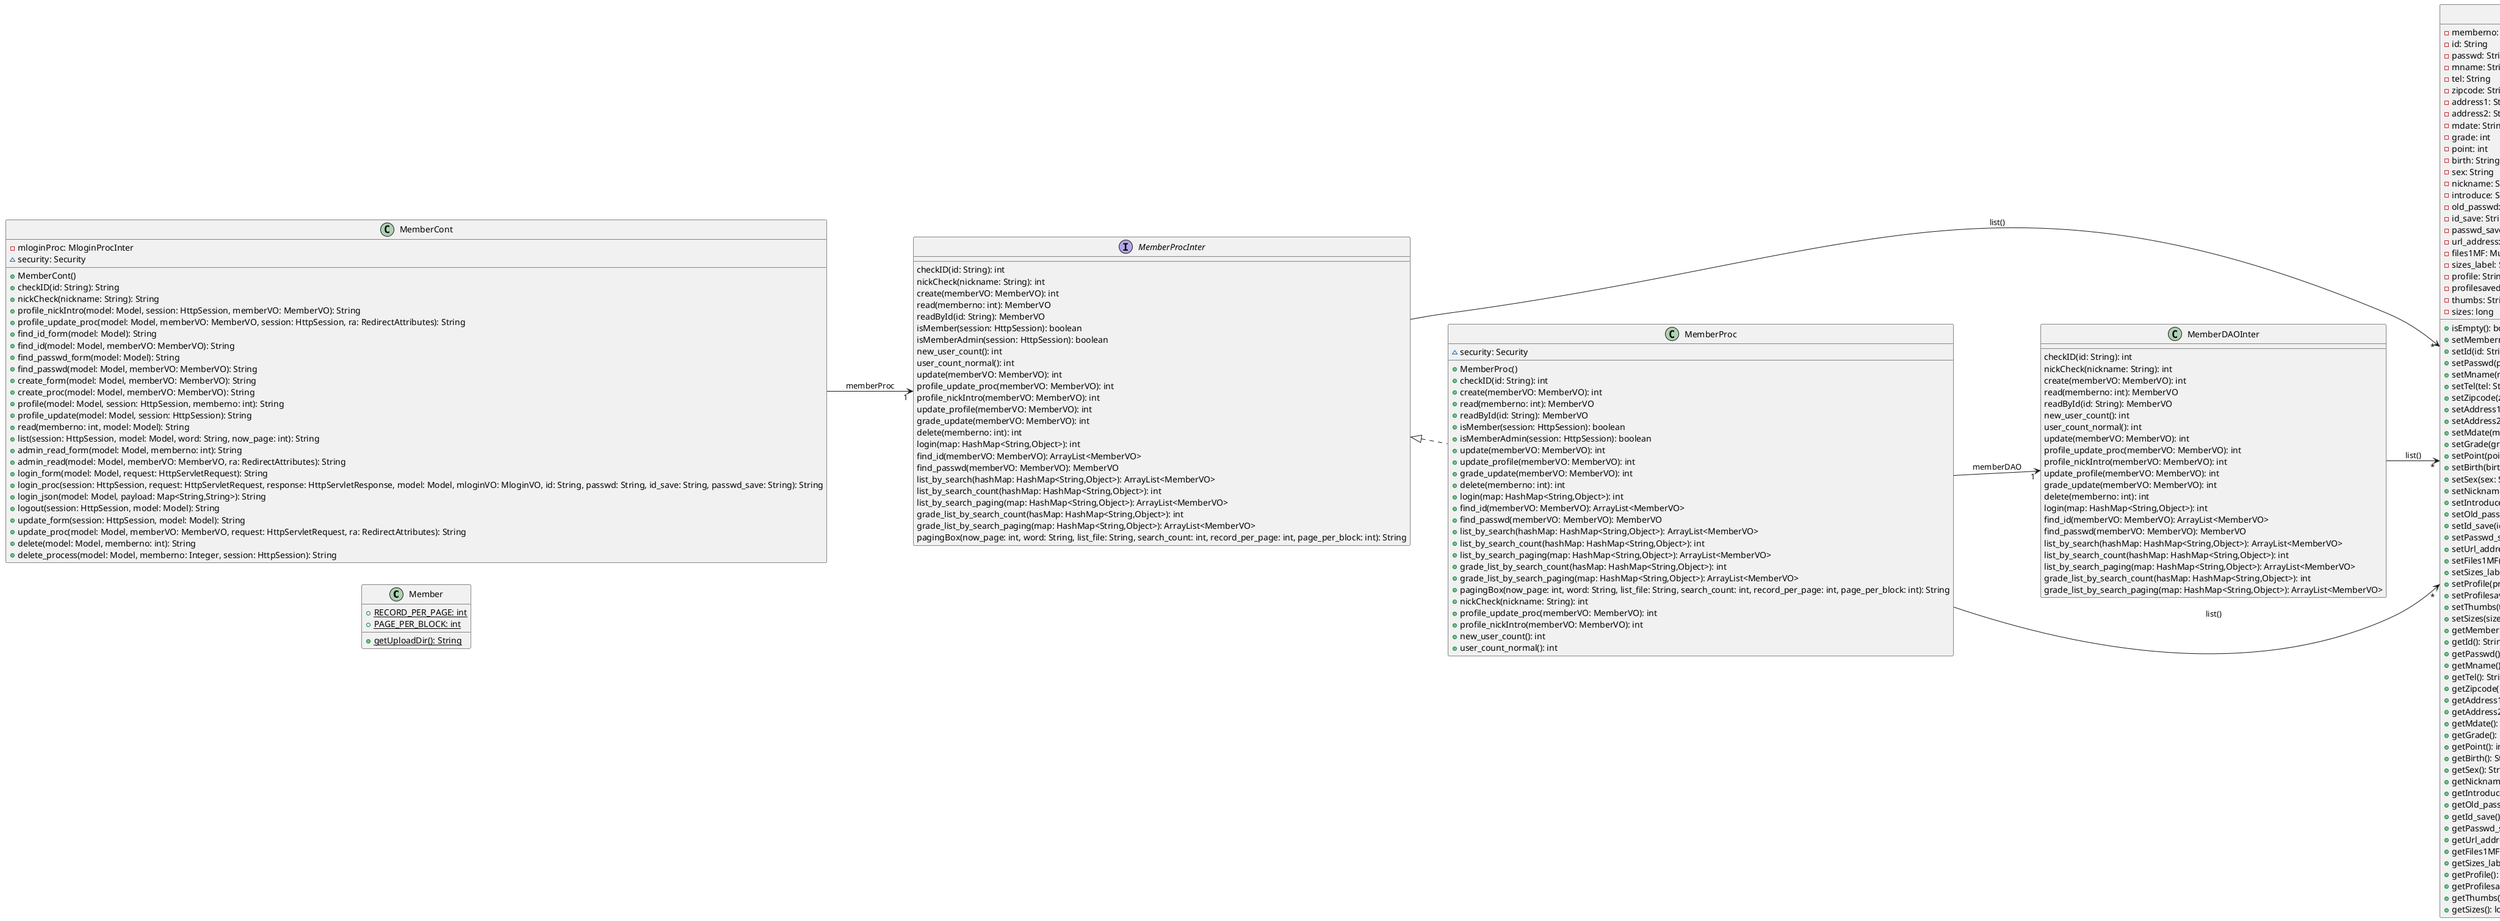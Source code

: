 @startuml
left to right direction
class Member [[java:dev.mvc.member.Member]] {
	+{static} RECORD_PER_PAGE: int
	+{static} PAGE_PER_BLOCK: int
	+{static} getUploadDir(): String
}
class MemberCont [[java:dev.mvc.member.MemberCont]] {
	-mloginProc: MloginProcInter
	~security: Security
	+MemberCont()
	+checkID(id: String): String
	+nickCheck(nickname: String): String
	+profile_nickIntro(model: Model, session: HttpSession, memberVO: MemberVO): String
	+profile_update_proc(model: Model, memberVO: MemberVO, session: HttpSession, ra: RedirectAttributes): String
	+find_id_form(model: Model): String
	+find_id(model: Model, memberVO: MemberVO): String
	+find_passwd_form(model: Model): String
	+find_passwd(model: Model, memberVO: MemberVO): String
	+create_form(model: Model, memberVO: MemberVO): String
	+create_proc(model: Model, memberVO: MemberVO): String
	+profile(model: Model, session: HttpSession, memberno: int): String
	+profile_update(model: Model, session: HttpSession): String
	+read(memberno: int, model: Model): String
	+list(session: HttpSession, model: Model, word: String, now_page: int): String
	+admin_read_form(model: Model, memberno: int): String
	+admin_read(model: Model, memberVO: MemberVO, ra: RedirectAttributes): String
	+login_form(model: Model, request: HttpServletRequest): String
	+login_proc(session: HttpSession, request: HttpServletRequest, response: HttpServletResponse, model: Model, mloginVO: MloginVO, id: String, passwd: String, id_save: String, passwd_save: String): String
	+login_json(model: Model, payload: Map<String,String>): String
	+logout(session: HttpSession, model: Model): String
	+update_form(session: HttpSession, model: Model): String
	+update_proc(model: Model, memberVO: MemberVO, request: HttpServletRequest, ra: RedirectAttributes): String
	+delete(model: Model, memberno: int): String
	+delete_process(model: Model, memberno: Integer, session: HttpSession): String
}
class MemberProcInter {
}
MemberCont --> "1" MemberProcInter : memberProc
interface MemberDAOInter [[java:dev.mvc.member.MemberDAOInter]] {
	checkID(id: String): int
	nickCheck(nickname: String): int
	create(memberVO: MemberVO): int
	read(memberno: int): MemberVO
	readById(id: String): MemberVO
	new_user_count(): int
	user_count_normal(): int
	update(memberVO: MemberVO): int
	profile_update_proc(memberVO: MemberVO): int
	profile_nickIntro(memberVO: MemberVO): int
	update_profile(memberVO: MemberVO): int
	grade_update(memberVO: MemberVO): int
	delete(memberno: int): int
	login(map: HashMap<String,Object>): int
	find_id(memberVO: MemberVO): ArrayList<MemberVO>
	find_passwd(memberVO: MemberVO): MemberVO
	list_by_search(hashMap: HashMap<String,Object>): ArrayList<MemberVO>
	list_by_search_count(hashMap: HashMap<String,Object>): int
	list_by_search_paging(map: HashMap<String,Object>): ArrayList<MemberVO>
	grade_list_by_search_count(hasMap: HashMap<String,Object>): int
	grade_list_by_search_paging(map: HashMap<String,Object>): ArrayList<MemberVO>
}
class MemberVO {
}
MemberDAOInter --> "*" MemberVO : list()
class MemberProc [[java:dev.mvc.member.MemberProc]] {
	~security: Security
	+MemberProc()
	+checkID(id: String): int
	+create(memberVO: MemberVO): int
	+read(memberno: int): MemberVO
	+readById(id: String): MemberVO
	+isMember(session: HttpSession): boolean
	+isMemberAdmin(session: HttpSession): boolean
	+update(memberVO: MemberVO): int
	+update_profile(memberVO: MemberVO): int
	+grade_update(memberVO: MemberVO): int
	+delete(memberno: int): int
	+login(map: HashMap<String,Object>): int
	+find_id(memberVO: MemberVO): ArrayList<MemberVO>
	+find_passwd(memberVO: MemberVO): MemberVO
	+list_by_search(hashMap: HashMap<String,Object>): ArrayList<MemberVO>
	+list_by_search_count(hashMap: HashMap<String,Object>): int
	+list_by_search_paging(map: HashMap<String,Object>): ArrayList<MemberVO>
	+grade_list_by_search_count(hasMap: HashMap<String,Object>): int
	+grade_list_by_search_paging(map: HashMap<String,Object>): ArrayList<MemberVO>
	+pagingBox(now_page: int, word: String, list_file: String, search_count: int, record_per_page: int, page_per_block: int): String
	+nickCheck(nickname: String): int
	+profile_update_proc(memberVO: MemberVO): int
	+profile_nickIntro(memberVO: MemberVO): int
	+new_user_count(): int
	+user_count_normal(): int
}
class MemberDAOInter {
}
MemberProc --> "1" MemberDAOInter : memberDAO
class MemberVO {
}
MemberProc --> "*" MemberVO : list()
interface MemberProcInter {
}
MemberProcInter <|.. MemberProc
interface MemberProcInter [[java:dev.mvc.member.MemberProcInter]] {
	checkID(id: String): int
	nickCheck(nickname: String): int
	create(memberVO: MemberVO): int
	read(memberno: int): MemberVO
	readById(id: String): MemberVO
	isMember(session: HttpSession): boolean
	isMemberAdmin(session: HttpSession): boolean
	new_user_count(): int
	user_count_normal(): int
	update(memberVO: MemberVO): int
	profile_update_proc(memberVO: MemberVO): int
	profile_nickIntro(memberVO: MemberVO): int
	update_profile(memberVO: MemberVO): int
	grade_update(memberVO: MemberVO): int
	delete(memberno: int): int
	login(map: HashMap<String,Object>): int
	find_id(memberVO: MemberVO): ArrayList<MemberVO>
	find_passwd(memberVO: MemberVO): MemberVO
	list_by_search(hashMap: HashMap<String,Object>): ArrayList<MemberVO>
	list_by_search_count(hashMap: HashMap<String,Object>): int
	list_by_search_paging(map: HashMap<String,Object>): ArrayList<MemberVO>
	grade_list_by_search_count(hasMap: HashMap<String,Object>): int
	grade_list_by_search_paging(map: HashMap<String,Object>): ArrayList<MemberVO>
	pagingBox(now_page: int, word: String, list_file: String, search_count: int, record_per_page: int, page_per_block: int): String
}
class MemberVO {
}
MemberProcInter --> "*" MemberVO : list()
class MemberVO [[java:dev.mvc.member.MemberVO]] {
	-memberno: int
	-id: String
	-passwd: String
	-mname: String
	-tel: String
	-zipcode: String
	-address1: String
	-address2: String
	-mdate: String
	-grade: int
	-point: int
	-birth: String
	-sex: String
	-nickname: String
	-introduce: String
	-old_passwd: String
	-id_save: String
	-passwd_save: String
	-url_address: String
	-files1MF: MultipartFile
	-sizes_label: String
	-profile: String
	-profilesaved: String
	-thumbs: String
	-sizes: long
	+isEmpty(): boolean
	+setMemberno(memberno: int): void
	+setId(id: String): void
	+setPasswd(passwd: String): void
	+setMname(mname: String): void
	+setTel(tel: String): void
	+setZipcode(zipcode: String): void
	+setAddress1(address1: String): void
	+setAddress2(address2: String): void
	+setMdate(mdate: String): void
	+setGrade(grade: int): void
	+setPoint(point: int): void
	+setBirth(birth: String): void
	+setSex(sex: String): void
	+setNickname(nickname: String): void
	+setIntroduce(introduce: String): void
	+setOld_passwd(old_passwd: String): void
	+setId_save(id_save: String): void
	+setPasswd_save(passwd_save: String): void
	+setUrl_address(url_address: String): void
	+setFiles1MF(files1MF: MultipartFile): void
	+setSizes_label(sizes_label: String): void
	+setProfile(profile: String): void
	+setProfilesaved(profilesaved: String): void
	+setThumbs(thumbs: String): void
	+setSizes(sizes: long): void
	+getMemberno(): int
	+getId(): String
	+getPasswd(): String
	+getMname(): String
	+getTel(): String
	+getZipcode(): String
	+getAddress1(): String
	+getAddress2(): String
	+getMdate(): String
	+getGrade(): int
	+getPoint(): int
	+getBirth(): String
	+getSex(): String
	+getNickname(): String
	+getIntroduce(): String
	+getOld_passwd(): String
	+getId_save(): String
	+getPasswd_save(): String
	+getUrl_address(): String
	+getFiles1MF(): MultipartFile
	+getSizes_label(): String
	+getProfile(): String
	+getProfilesaved(): String
	+getThumbs(): String
	+getSizes(): long
}
@enduml